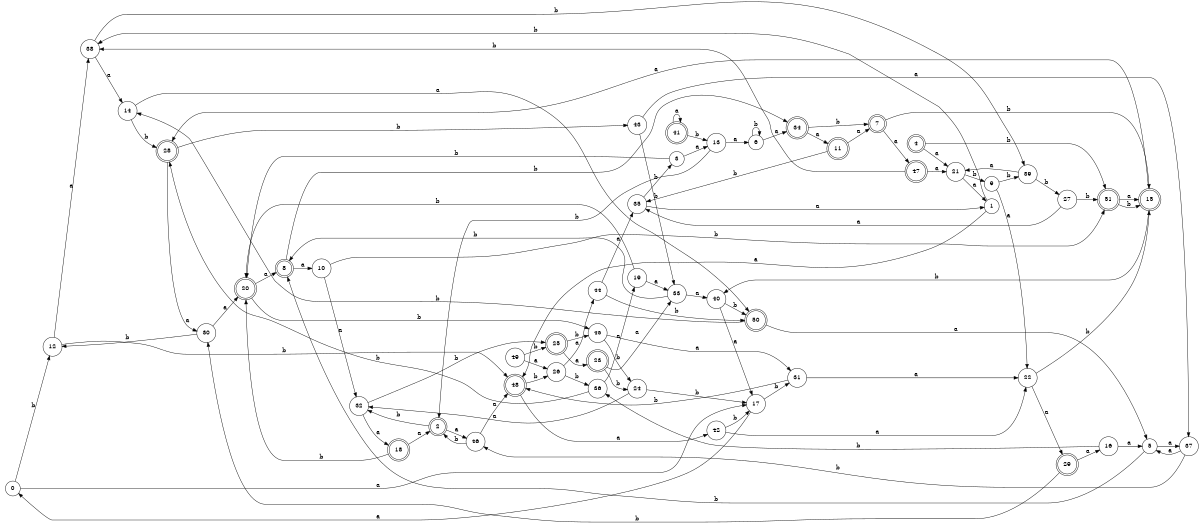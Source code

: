 digraph n42_10 {
__start0 [label="" shape="none"];

rankdir=LR;
size="8,5";

s0 [style="filled", color="black", fillcolor="white" shape="circle", label="0"];
s1 [style="filled", color="black", fillcolor="white" shape="circle", label="1"];
s2 [style="rounded,filled", color="black", fillcolor="white" shape="doublecircle", label="2"];
s3 [style="filled", color="black", fillcolor="white" shape="circle", label="3"];
s4 [style="rounded,filled", color="black", fillcolor="white" shape="doublecircle", label="4"];
s5 [style="filled", color="black", fillcolor="white" shape="circle", label="5"];
s6 [style="filled", color="black", fillcolor="white" shape="circle", label="6"];
s7 [style="rounded,filled", color="black", fillcolor="white" shape="doublecircle", label="7"];
s8 [style="rounded,filled", color="black", fillcolor="white" shape="doublecircle", label="8"];
s9 [style="filled", color="black", fillcolor="white" shape="circle", label="9"];
s10 [style="filled", color="black", fillcolor="white" shape="circle", label="10"];
s11 [style="rounded,filled", color="black", fillcolor="white" shape="doublecircle", label="11"];
s12 [style="filled", color="black", fillcolor="white" shape="circle", label="12"];
s13 [style="filled", color="black", fillcolor="white" shape="circle", label="13"];
s14 [style="filled", color="black", fillcolor="white" shape="circle", label="14"];
s15 [style="rounded,filled", color="black", fillcolor="white" shape="doublecircle", label="15"];
s16 [style="filled", color="black", fillcolor="white" shape="circle", label="16"];
s17 [style="filled", color="black", fillcolor="white" shape="circle", label="17"];
s18 [style="rounded,filled", color="black", fillcolor="white" shape="doublecircle", label="18"];
s19 [style="filled", color="black", fillcolor="white" shape="circle", label="19"];
s20 [style="rounded,filled", color="black", fillcolor="white" shape="doublecircle", label="20"];
s21 [style="filled", color="black", fillcolor="white" shape="circle", label="21"];
s22 [style="filled", color="black", fillcolor="white" shape="circle", label="22"];
s23 [style="rounded,filled", color="black", fillcolor="white" shape="doublecircle", label="23"];
s24 [style="filled", color="black", fillcolor="white" shape="circle", label="24"];
s25 [style="rounded,filled", color="black", fillcolor="white" shape="doublecircle", label="25"];
s26 [style="filled", color="black", fillcolor="white" shape="circle", label="26"];
s27 [style="filled", color="black", fillcolor="white" shape="circle", label="27"];
s28 [style="rounded,filled", color="black", fillcolor="white" shape="doublecircle", label="28"];
s29 [style="rounded,filled", color="black", fillcolor="white" shape="doublecircle", label="29"];
s30 [style="filled", color="black", fillcolor="white" shape="circle", label="30"];
s31 [style="filled", color="black", fillcolor="white" shape="circle", label="31"];
s32 [style="filled", color="black", fillcolor="white" shape="circle", label="32"];
s33 [style="filled", color="black", fillcolor="white" shape="circle", label="33"];
s34 [style="rounded,filled", color="black", fillcolor="white" shape="doublecircle", label="34"];
s35 [style="filled", color="black", fillcolor="white" shape="circle", label="35"];
s36 [style="filled", color="black", fillcolor="white" shape="circle", label="36"];
s37 [style="filled", color="black", fillcolor="white" shape="circle", label="37"];
s38 [style="filled", color="black", fillcolor="white" shape="circle", label="38"];
s39 [style="filled", color="black", fillcolor="white" shape="circle", label="39"];
s40 [style="filled", color="black", fillcolor="white" shape="circle", label="40"];
s41 [style="rounded,filled", color="black", fillcolor="white" shape="doublecircle", label="41"];
s42 [style="filled", color="black", fillcolor="white" shape="circle", label="42"];
s43 [style="filled", color="black", fillcolor="white" shape="circle", label="43"];
s44 [style="filled", color="black", fillcolor="white" shape="circle", label="44"];
s45 [style="filled", color="black", fillcolor="white" shape="circle", label="45"];
s46 [style="filled", color="black", fillcolor="white" shape="circle", label="46"];
s47 [style="rounded,filled", color="black", fillcolor="white" shape="doublecircle", label="47"];
s48 [style="rounded,filled", color="black", fillcolor="white" shape="doublecircle", label="48"];
s49 [style="filled", color="black", fillcolor="white" shape="circle", label="49"];
s50 [style="rounded,filled", color="black", fillcolor="white" shape="doublecircle", label="50"];
s51 [style="rounded,filled", color="black", fillcolor="white" shape="doublecircle", label="51"];
s0 -> s17 [label="a"];
s0 -> s12 [label="b"];
s1 -> s48 [label="a"];
s1 -> s38 [label="b"];
s2 -> s46 [label="a"];
s2 -> s32 [label="b"];
s3 -> s13 [label="a"];
s3 -> s20 [label="b"];
s4 -> s21 [label="a"];
s4 -> s51 [label="b"];
s5 -> s37 [label="a"];
s5 -> s8 [label="b"];
s6 -> s34 [label="a"];
s6 -> s6 [label="b"];
s7 -> s47 [label="a"];
s7 -> s15 [label="b"];
s8 -> s10 [label="a"];
s8 -> s34 [label="b"];
s9 -> s22 [label="a"];
s9 -> s39 [label="b"];
s10 -> s32 [label="a"];
s10 -> s51 [label="b"];
s11 -> s7 [label="a"];
s11 -> s35 [label="b"];
s12 -> s38 [label="a"];
s12 -> s48 [label="b"];
s13 -> s6 [label="a"];
s13 -> s2 [label="b"];
s14 -> s50 [label="a"];
s14 -> s28 [label="b"];
s15 -> s28 [label="a"];
s15 -> s40 [label="b"];
s16 -> s5 [label="a"];
s16 -> s36 [label="b"];
s17 -> s0 [label="a"];
s17 -> s31 [label="b"];
s18 -> s2 [label="a"];
s18 -> s20 [label="b"];
s19 -> s33 [label="a"];
s19 -> s20 [label="b"];
s20 -> s8 [label="a"];
s20 -> s45 [label="b"];
s21 -> s1 [label="a"];
s21 -> s9 [label="b"];
s22 -> s29 [label="a"];
s22 -> s15 [label="b"];
s23 -> s33 [label="a"];
s23 -> s24 [label="b"];
s24 -> s32 [label="a"];
s24 -> s17 [label="b"];
s25 -> s23 [label="a"];
s25 -> s45 [label="b"];
s26 -> s44 [label="a"];
s26 -> s36 [label="b"];
s27 -> s35 [label="a"];
s27 -> s51 [label="b"];
s28 -> s30 [label="a"];
s28 -> s43 [label="b"];
s29 -> s16 [label="a"];
s29 -> s30 [label="b"];
s30 -> s20 [label="a"];
s30 -> s12 [label="b"];
s31 -> s22 [label="a"];
s31 -> s48 [label="b"];
s32 -> s18 [label="a"];
s32 -> s25 [label="b"];
s33 -> s40 [label="a"];
s33 -> s8 [label="b"];
s34 -> s11 [label="a"];
s34 -> s7 [label="b"];
s35 -> s1 [label="a"];
s35 -> s3 [label="b"];
s36 -> s19 [label="a"];
s36 -> s28 [label="b"];
s37 -> s5 [label="a"];
s37 -> s46 [label="b"];
s38 -> s14 [label="a"];
s38 -> s39 [label="b"];
s39 -> s21 [label="a"];
s39 -> s27 [label="b"];
s40 -> s17 [label="a"];
s40 -> s50 [label="b"];
s41 -> s41 [label="a"];
s41 -> s13 [label="b"];
s42 -> s22 [label="a"];
s42 -> s17 [label="b"];
s43 -> s37 [label="a"];
s43 -> s33 [label="b"];
s44 -> s35 [label="a"];
s44 -> s50 [label="b"];
s45 -> s31 [label="a"];
s45 -> s24 [label="b"];
s46 -> s48 [label="a"];
s46 -> s2 [label="b"];
s47 -> s21 [label="a"];
s47 -> s38 [label="b"];
s48 -> s42 [label="a"];
s48 -> s26 [label="b"];
s49 -> s26 [label="a"];
s49 -> s25 [label="b"];
s50 -> s5 [label="a"];
s50 -> s14 [label="b"];
s51 -> s15 [label="a"];
s51 -> s15 [label="b"];

}